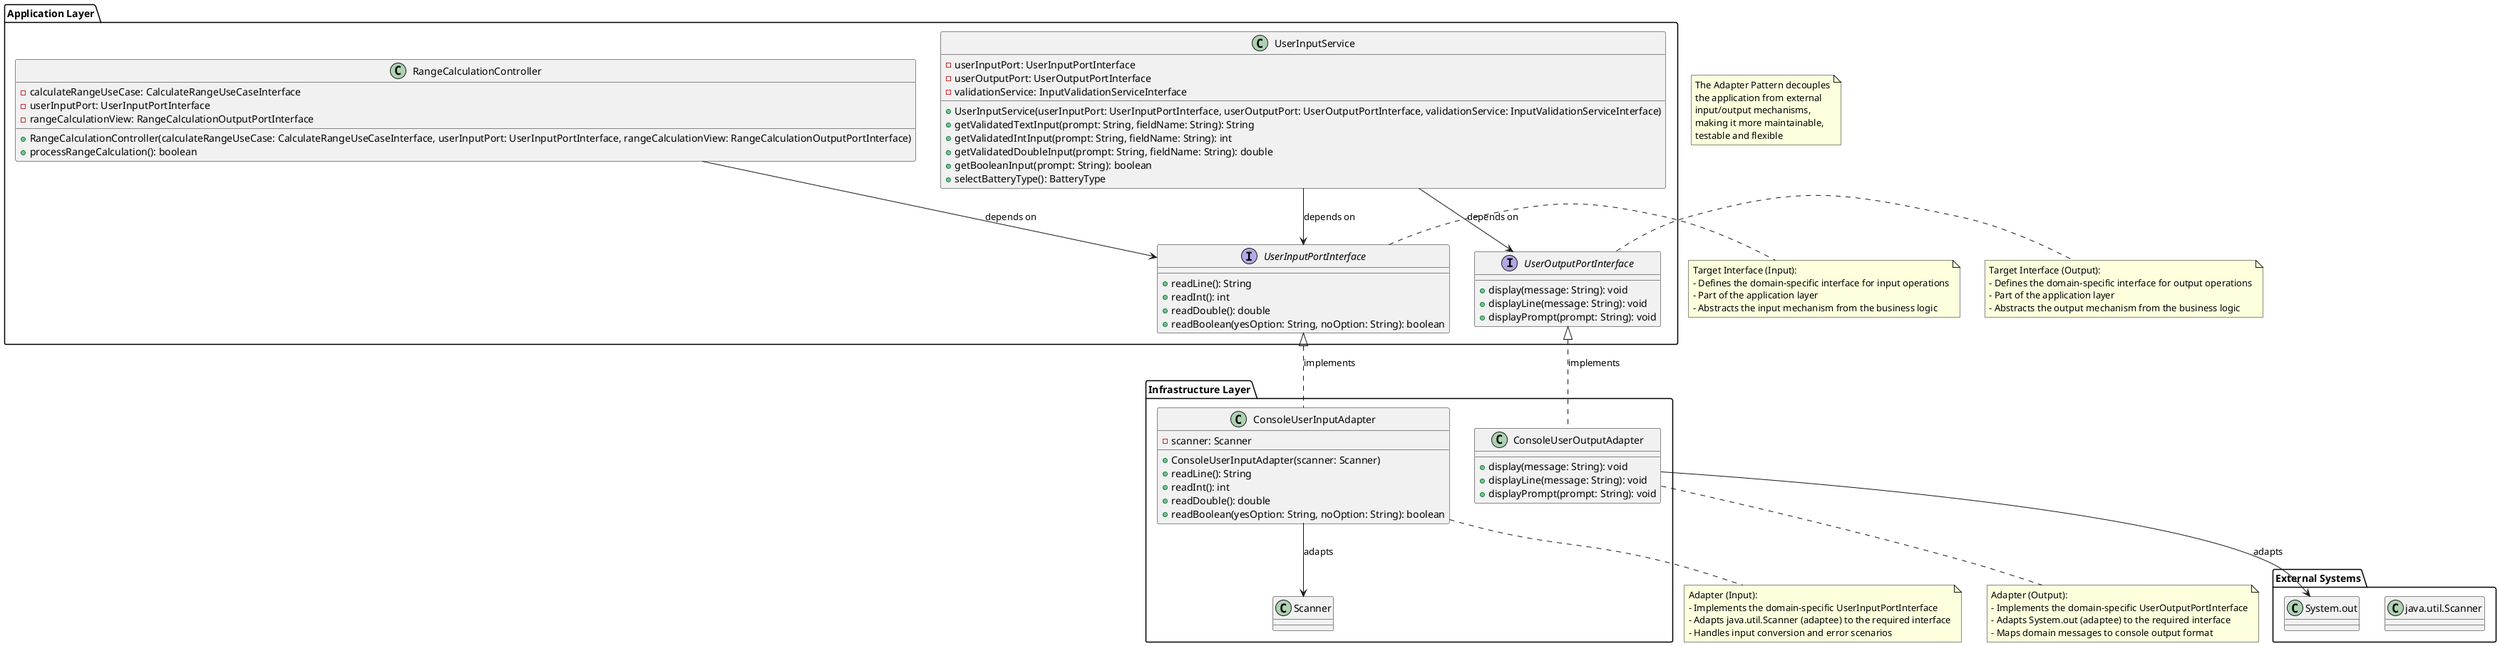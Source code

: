 @startuml Adapter_Pattern

package "Application Layer" {
  interface UserInputPortInterface {
    +readLine(): String
    +readInt(): int
    +readDouble(): double
    +readBoolean(yesOption: String, noOption: String): boolean
  }
  
  interface UserOutputPortInterface {
    +display(message: String): void
    +displayLine(message: String): void
    +displayPrompt(prompt: String): void
  }
  
  class UserInputService {
    -userInputPort: UserInputPortInterface
    -userOutputPort: UserOutputPortInterface
    -validationService: InputValidationServiceInterface
    +UserInputService(userInputPort: UserInputPortInterface, userOutputPort: UserOutputPortInterface, validationService: InputValidationServiceInterface)
    +getValidatedTextInput(prompt: String, fieldName: String): String
    +getValidatedIntInput(prompt: String, fieldName: String): int
    +getValidatedDoubleInput(prompt: String, fieldName: String): double
    +getBooleanInput(prompt: String): boolean
    +selectBatteryType(): BatteryType
  }
  
  class RangeCalculationController {
    -calculateRangeUseCase: CalculateRangeUseCaseInterface
    -userInputPort: UserInputPortInterface
    -rangeCalculationView: RangeCalculationOutputPortInterface
    +RangeCalculationController(calculateRangeUseCase: CalculateRangeUseCaseInterface, userInputPort: UserInputPortInterface, rangeCalculationView: RangeCalculationOutputPortInterface)
    +processRangeCalculation(): boolean
  }
}

package "Infrastructure Layer" {
  class ConsoleUserInputAdapter {
    -scanner: Scanner
    +ConsoleUserInputAdapter(scanner: Scanner)
    +readLine(): String
    +readInt(): int
    +readDouble(): double
    +readBoolean(yesOption: String, noOption: String): boolean
  }
  
  class ConsoleUserOutputAdapter {
    +display(message: String): void
    +displayLine(message: String): void
    +displayPrompt(prompt: String): void
  }
  
  class Scanner
}

package "External Systems" {
  class "java.util.Scanner" as JavaScanner
  class "System.out" as SystemOut
}

' Relationships
UserInputPortInterface <|.. ConsoleUserInputAdapter : implements
UserOutputPortInterface <|.. ConsoleUserOutputAdapter : implements

UserInputService --> UserInputPortInterface : depends on
UserInputService --> UserOutputPortInterface : depends on
RangeCalculationController --> UserInputPortInterface : depends on

ConsoleUserInputAdapter --> Scanner : adapts
ConsoleUserOutputAdapter --> SystemOut : adapts

' Notes
note right of UserInputPortInterface
  Target Interface (Input):
  - Defines the domain-specific interface for input operations
  - Part of the application layer
  - Abstracts the input mechanism from the business logic
end note

note right of UserOutputPortInterface
  Target Interface (Output):
  - Defines the domain-specific interface for output operations
  - Part of the application layer
  - Abstracts the output mechanism from the business logic
end note

note bottom of ConsoleUserInputAdapter
  Adapter (Input):
  - Implements the domain-specific UserInputPortInterface
  - Adapts java.util.Scanner (adaptee) to the required interface
  - Handles input conversion and error scenarios
end note

note bottom of ConsoleUserOutputAdapter
  Adapter (Output):
  - Implements the domain-specific UserOutputPortInterface
  - Adapts System.out (adaptee) to the required interface
  - Maps domain messages to console output format
end note

note "The Adapter Pattern decouples\nthe application from external\ninput/output mechanisms,\nmaking it more maintainable,\ntestable and flexible" as N1

@enduml 